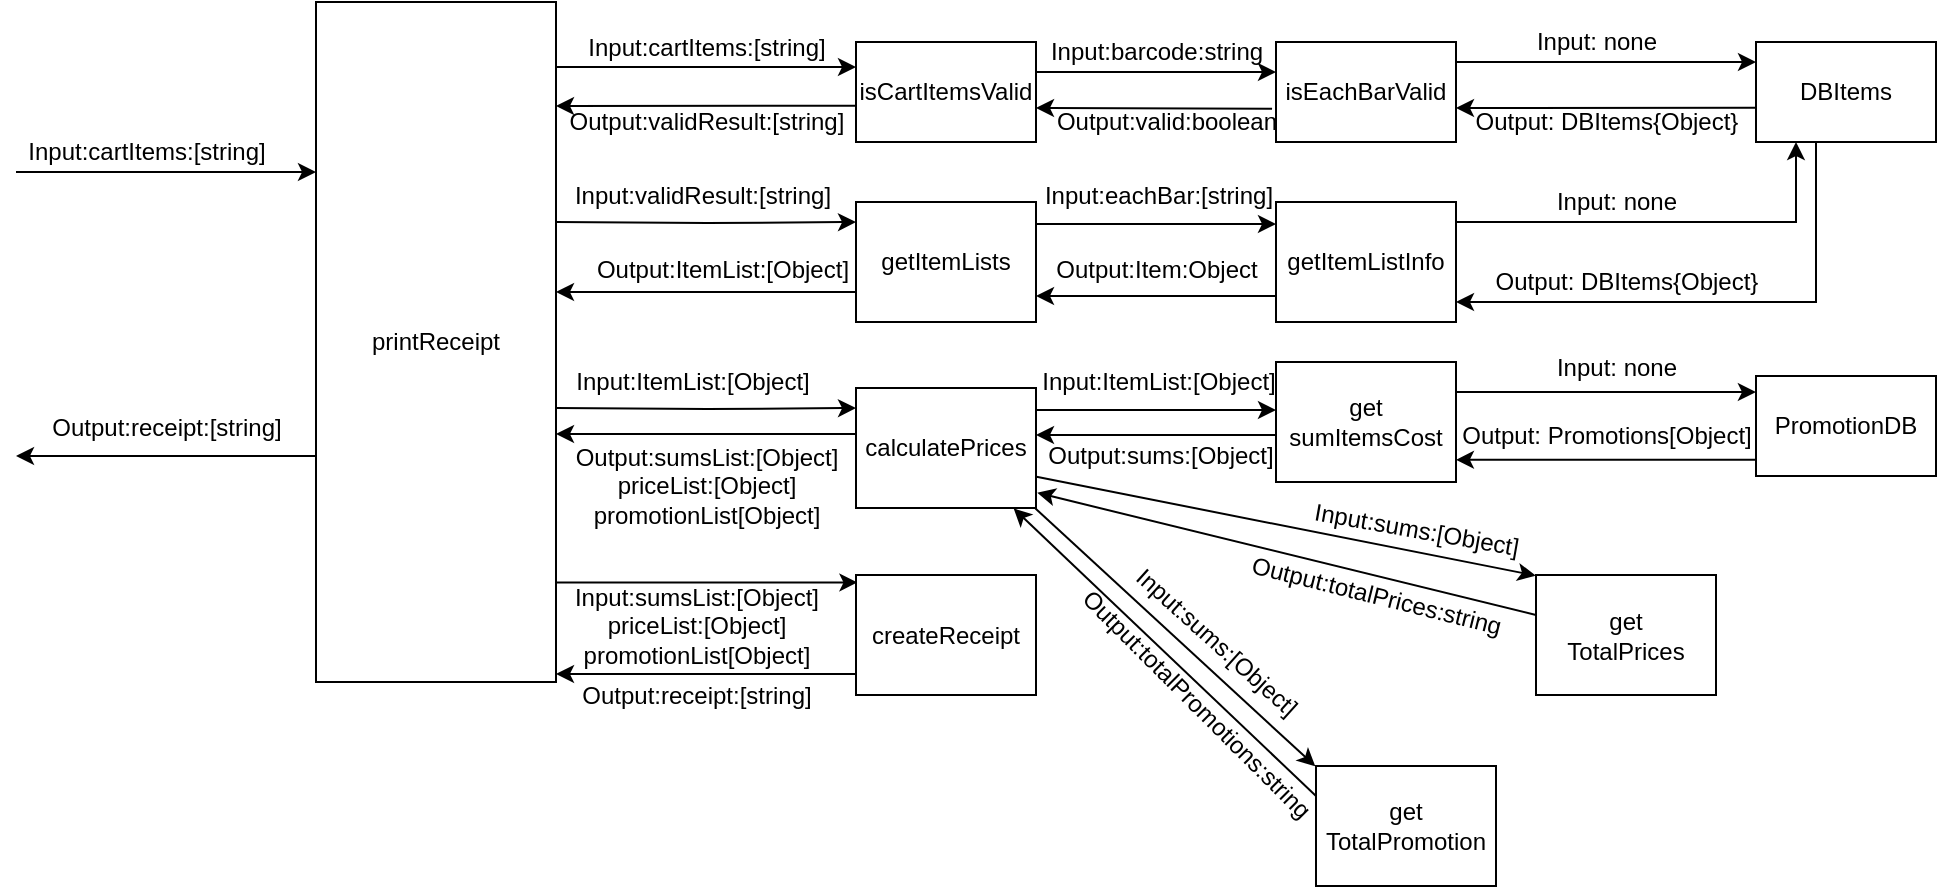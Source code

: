 <mxfile version="10.9.2" type="device"><diagram id="3kXCfjPJ46mTjCOx1Ah0" name="第 1 页"><mxGraphModel dx="1162" dy="596" grid="1" gridSize="10" guides="1" tooltips="1" connect="1" arrows="1" fold="1" page="1" pageScale="1" pageWidth="827" pageHeight="1169" math="0" shadow="0"><root><mxCell id="0"/><mxCell id="1" parent="0"/><mxCell id="XZAsz_UAlqBOR9e5hfz6-28" value="" style="edgeStyle=orthogonalEdgeStyle;rounded=0;orthogonalLoop=1;jettySize=auto;html=1;entryX=0;entryY=0.167;entryDx=0;entryDy=0;entryPerimeter=0;" edge="1" parent="1" target="XZAsz_UAlqBOR9e5hfz6-26"><mxGeometry relative="1" as="geometry"><mxPoint x="280" y="120" as="sourcePoint"/><mxPoint x="360" y="120" as="targetPoint"/></mxGeometry></mxCell><mxCell id="XZAsz_UAlqBOR9e5hfz6-1" value="printReceipt" style="rounded=0;whiteSpace=wrap;html=1;" vertex="1" parent="1"><mxGeometry x="160" y="10" width="120" height="340" as="geometry"/></mxCell><mxCell id="XZAsz_UAlqBOR9e5hfz6-3" value="" style="endArrow=classic;html=1;" edge="1" parent="1"><mxGeometry width="50" height="50" relative="1" as="geometry"><mxPoint x="10" y="95" as="sourcePoint"/><mxPoint x="160" y="95" as="targetPoint"/></mxGeometry></mxCell><mxCell id="XZAsz_UAlqBOR9e5hfz6-4" value="Input:cartItems:[string]" style="text;html=1;resizable=0;autosize=1;align=center;verticalAlign=middle;points=[];fillColor=none;strokeColor=none;rounded=0;" vertex="1" parent="1"><mxGeometry x="10" y="75" width="130" height="20" as="geometry"/></mxCell><mxCell id="XZAsz_UAlqBOR9e5hfz6-11" value="" style="edgeStyle=orthogonalEdgeStyle;rounded=0;orthogonalLoop=1;jettySize=auto;html=1;" edge="1" parent="1"><mxGeometry relative="1" as="geometry"><mxPoint x="520" y="45" as="sourcePoint"/><mxPoint x="640" y="45" as="targetPoint"/></mxGeometry></mxCell><mxCell id="XZAsz_UAlqBOR9e5hfz6-5" value="isCartItemsValid" style="rounded=0;whiteSpace=wrap;html=1;" vertex="1" parent="1"><mxGeometry x="430" y="30" width="90" height="50" as="geometry"/></mxCell><mxCell id="XZAsz_UAlqBOR9e5hfz6-13" value="" style="edgeStyle=orthogonalEdgeStyle;rounded=0;orthogonalLoop=1;jettySize=auto;html=1;" edge="1" parent="1" source="XZAsz_UAlqBOR9e5hfz6-10" target="XZAsz_UAlqBOR9e5hfz6-12"><mxGeometry relative="1" as="geometry"><Array as="points"><mxPoint x="760" y="40"/><mxPoint x="760" y="40"/></Array></mxGeometry></mxCell><mxCell id="XZAsz_UAlqBOR9e5hfz6-10" value="isEachBarValid" style="rounded=0;whiteSpace=wrap;html=1;" vertex="1" parent="1"><mxGeometry x="640" y="30" width="90" height="50" as="geometry"/></mxCell><mxCell id="XZAsz_UAlqBOR9e5hfz6-40" value="" style="edgeStyle=orthogonalEdgeStyle;rounded=0;orthogonalLoop=1;jettySize=auto;html=1;entryX=1;entryY=0.833;entryDx=0;entryDy=0;entryPerimeter=0;" edge="1" parent="1" source="XZAsz_UAlqBOR9e5hfz6-12" target="XZAsz_UAlqBOR9e5hfz6-30"><mxGeometry relative="1" as="geometry"><mxPoint x="925" y="160" as="targetPoint"/><Array as="points"><mxPoint x="910" y="160"/></Array></mxGeometry></mxCell><mxCell id="XZAsz_UAlqBOR9e5hfz6-12" value="DBItems" style="rounded=0;whiteSpace=wrap;html=1;" vertex="1" parent="1"><mxGeometry x="880" y="30" width="90" height="50" as="geometry"/></mxCell><mxCell id="XZAsz_UAlqBOR9e5hfz6-7" value="" style="endArrow=classic;html=1;" edge="1" parent="1"><mxGeometry width="50" height="50" relative="1" as="geometry"><mxPoint x="280.0" y="42.5" as="sourcePoint"/><mxPoint x="430" y="42.5" as="targetPoint"/></mxGeometry></mxCell><mxCell id="XZAsz_UAlqBOR9e5hfz6-8" value="Input:cartItems:[string]" style="text;html=1;resizable=0;autosize=1;align=center;verticalAlign=middle;points=[];fillColor=none;strokeColor=none;rounded=0;" vertex="1" parent="1"><mxGeometry x="290" y="23" width="130" height="20" as="geometry"/></mxCell><mxCell id="XZAsz_UAlqBOR9e5hfz6-14" value="Input:barcode:string" style="text;html=1;resizable=0;autosize=1;align=center;verticalAlign=middle;points=[];fillColor=none;strokeColor=none;rounded=0;" vertex="1" parent="1"><mxGeometry x="520" y="25" width="120" height="20" as="geometry"/></mxCell><mxCell id="XZAsz_UAlqBOR9e5hfz6-16" value="" style="endArrow=classic;html=1;exitX=0;exitY=0.8;exitDx=0;exitDy=0;exitPerimeter=0;" edge="1" parent="1"><mxGeometry width="50" height="50" relative="1" as="geometry"><mxPoint x="880.143" y="62.857" as="sourcePoint"/><mxPoint x="730" y="63" as="targetPoint"/></mxGeometry></mxCell><mxCell id="XZAsz_UAlqBOR9e5hfz6-18" value="Input: none" style="text;html=1;resizable=0;autosize=1;align=center;verticalAlign=middle;points=[];fillColor=none;strokeColor=none;rounded=0;" vertex="1" parent="1"><mxGeometry x="760" y="20" width="80" height="20" as="geometry"/></mxCell><mxCell id="XZAsz_UAlqBOR9e5hfz6-19" value="Output: DBItems{Object}" style="text;html=1;resizable=0;autosize=1;align=center;verticalAlign=middle;points=[];fillColor=none;strokeColor=none;rounded=0;" vertex="1" parent="1"><mxGeometry x="730" y="60" width="150" height="20" as="geometry"/></mxCell><mxCell id="XZAsz_UAlqBOR9e5hfz6-20" value="" style="endArrow=classic;html=1;exitX=-0.022;exitY=0.667;exitDx=0;exitDy=0;exitPerimeter=0;" edge="1" parent="1" source="XZAsz_UAlqBOR9e5hfz6-10"><mxGeometry width="50" height="50" relative="1" as="geometry"><mxPoint x="590" y="63" as="sourcePoint"/><mxPoint x="520" y="63" as="targetPoint"/></mxGeometry></mxCell><mxCell id="XZAsz_UAlqBOR9e5hfz6-23" value="Output:valid:boolean" style="text;html=1;resizable=0;autosize=1;align=center;verticalAlign=middle;points=[];fillColor=none;strokeColor=none;rounded=0;" vertex="1" parent="1"><mxGeometry x="520" y="60" width="130" height="20" as="geometry"/></mxCell><mxCell id="XZAsz_UAlqBOR9e5hfz6-24" value="" style="endArrow=classic;html=1;exitX=-0.001;exitY=0.637;exitDx=0;exitDy=0;exitPerimeter=0;" edge="1" parent="1" source="XZAsz_UAlqBOR9e5hfz6-5"><mxGeometry width="50" height="50" relative="1" as="geometry"><mxPoint x="428.417" y="61.864" as="sourcePoint"/><mxPoint x="280" y="62" as="targetPoint"/></mxGeometry></mxCell><mxCell id="XZAsz_UAlqBOR9e5hfz6-25" value="Output:validResult:[string]" style="text;html=1;resizable=0;autosize=1;align=center;verticalAlign=middle;points=[];fillColor=none;strokeColor=none;rounded=0;" vertex="1" parent="1"><mxGeometry x="280" y="60" width="150" height="20" as="geometry"/></mxCell><mxCell id="XZAsz_UAlqBOR9e5hfz6-36" value="" style="edgeStyle=orthogonalEdgeStyle;rounded=0;orthogonalLoop=1;jettySize=auto;html=1;entryX=0;entryY=0.5;entryDx=0;entryDy=0;" edge="1" parent="1"><mxGeometry relative="1" as="geometry"><mxPoint x="520" y="121" as="sourcePoint"/><mxPoint x="640" y="121" as="targetPoint"/></mxGeometry></mxCell><mxCell id="XZAsz_UAlqBOR9e5hfz6-44" value="" style="edgeStyle=orthogonalEdgeStyle;rounded=0;orthogonalLoop=1;jettySize=auto;html=1;" edge="1" parent="1"><mxGeometry relative="1" as="geometry"><mxPoint x="430" y="155" as="sourcePoint"/><mxPoint x="280" y="155" as="targetPoint"/></mxGeometry></mxCell><mxCell id="XZAsz_UAlqBOR9e5hfz6-26" value="getItemLists" style="rounded=0;whiteSpace=wrap;html=1;" vertex="1" parent="1"><mxGeometry x="430" y="110" width="90" height="60" as="geometry"/></mxCell><mxCell id="XZAsz_UAlqBOR9e5hfz6-38" value="" style="edgeStyle=orthogonalEdgeStyle;rounded=0;orthogonalLoop=1;jettySize=auto;html=1;" edge="1" parent="1" source="XZAsz_UAlqBOR9e5hfz6-30"><mxGeometry relative="1" as="geometry"><mxPoint x="900" y="80" as="targetPoint"/><Array as="points"><mxPoint x="900" y="120"/><mxPoint x="900" y="80"/></Array></mxGeometry></mxCell><mxCell id="XZAsz_UAlqBOR9e5hfz6-30" value="getItemListInfo" style="rounded=0;whiteSpace=wrap;html=1;" vertex="1" parent="1"><mxGeometry x="640" y="110" width="90" height="60" as="geometry"/></mxCell><mxCell id="XZAsz_UAlqBOR9e5hfz6-29" value="Input:validResult:[string]" style="text;html=1;resizable=0;autosize=1;align=center;verticalAlign=middle;points=[];fillColor=none;strokeColor=none;rounded=0;" vertex="1" parent="1"><mxGeometry x="283" y="97" width="140" height="20" as="geometry"/></mxCell><mxCell id="XZAsz_UAlqBOR9e5hfz6-41" value="Output: DBItems{Object}" style="text;html=1;resizable=0;autosize=1;align=center;verticalAlign=middle;points=[];fillColor=none;strokeColor=none;rounded=0;" vertex="1" parent="1"><mxGeometry x="740" y="140" width="150" height="20" as="geometry"/></mxCell><mxCell id="XZAsz_UAlqBOR9e5hfz6-42" value="Input: none" style="text;html=1;resizable=0;autosize=1;align=center;verticalAlign=middle;points=[];fillColor=none;strokeColor=none;rounded=0;" vertex="1" parent="1"><mxGeometry x="770" y="100" width="80" height="20" as="geometry"/></mxCell><mxCell id="XZAsz_UAlqBOR9e5hfz6-45" value="Input:eachBar:[string]" style="text;html=1;resizable=0;autosize=1;align=center;verticalAlign=middle;points=[];fillColor=none;strokeColor=none;rounded=0;" vertex="1" parent="1"><mxGeometry x="516" y="97" width="130" height="20" as="geometry"/></mxCell><mxCell id="XZAsz_UAlqBOR9e5hfz6-46" value="Output:Item:Object" style="text;html=1;resizable=0;autosize=1;align=center;verticalAlign=middle;points=[];fillColor=none;strokeColor=none;rounded=0;" vertex="1" parent="1"><mxGeometry x="520" y="134" width="120" height="20" as="geometry"/></mxCell><mxCell id="XZAsz_UAlqBOR9e5hfz6-47" value="Output:ItemList:[Object]" style="text;html=1;resizable=0;autosize=1;align=center;verticalAlign=middle;points=[];fillColor=none;strokeColor=none;rounded=0;" vertex="1" parent="1"><mxGeometry x="293" y="134" width="140" height="20" as="geometry"/></mxCell><mxCell id="XZAsz_UAlqBOR9e5hfz6-48" value="" style="endArrow=classic;html=1;exitX=0;exitY=0.833;exitDx=0;exitDy=0;exitPerimeter=0;" edge="1" parent="1"><mxGeometry width="50" height="50" relative="1" as="geometry"><mxPoint x="639.953" y="157.047" as="sourcePoint"/><mxPoint x="520" y="157" as="targetPoint"/></mxGeometry></mxCell><mxCell id="XZAsz_UAlqBOR9e5hfz6-51" value="" style="edgeStyle=orthogonalEdgeStyle;rounded=0;orthogonalLoop=1;jettySize=auto;html=1;entryX=0;entryY=0.167;entryDx=0;entryDy=0;entryPerimeter=0;" edge="1" parent="1" target="XZAsz_UAlqBOR9e5hfz6-54"><mxGeometry relative="1" as="geometry"><mxPoint x="280" y="213" as="sourcePoint"/><mxPoint x="360" y="213" as="targetPoint"/></mxGeometry></mxCell><mxCell id="XZAsz_UAlqBOR9e5hfz6-52" value="" style="edgeStyle=orthogonalEdgeStyle;rounded=0;orthogonalLoop=1;jettySize=auto;html=1;entryX=0;entryY=0.5;entryDx=0;entryDy=0;" edge="1" parent="1"><mxGeometry relative="1" as="geometry"><mxPoint x="520" y="214" as="sourcePoint"/><mxPoint x="640" y="214" as="targetPoint"/></mxGeometry></mxCell><mxCell id="XZAsz_UAlqBOR9e5hfz6-53" value="" style="edgeStyle=orthogonalEdgeStyle;rounded=0;orthogonalLoop=1;jettySize=auto;html=1;" edge="1" parent="1"><mxGeometry relative="1" as="geometry"><mxPoint x="430" y="226" as="sourcePoint"/><mxPoint x="280" y="226" as="targetPoint"/></mxGeometry></mxCell><mxCell id="XZAsz_UAlqBOR9e5hfz6-54" value="calculatePrices" style="rounded=0;whiteSpace=wrap;html=1;" vertex="1" parent="1"><mxGeometry x="430" y="203" width="90" height="60" as="geometry"/></mxCell><mxCell id="XZAsz_UAlqBOR9e5hfz6-55" value="Input:ItemList:[Object]" style="text;html=1;resizable=0;autosize=1;align=center;verticalAlign=middle;points=[];fillColor=none;strokeColor=none;rounded=0;" vertex="1" parent="1"><mxGeometry x="283" y="190" width="130" height="20" as="geometry"/></mxCell><mxCell id="XZAsz_UAlqBOR9e5hfz6-56" value="Input:ItemList:[Object]" style="text;html=1;resizable=0;autosize=1;align=center;verticalAlign=middle;points=[];fillColor=none;strokeColor=none;rounded=0;" vertex="1" parent="1"><mxGeometry x="516" y="190" width="130" height="20" as="geometry"/></mxCell><mxCell id="XZAsz_UAlqBOR9e5hfz6-57" value="Output:sums:[Object]" style="text;html=1;resizable=0;autosize=1;align=center;verticalAlign=middle;points=[];fillColor=none;strokeColor=none;rounded=0;" vertex="1" parent="1"><mxGeometry x="517" y="227" width="130" height="20" as="geometry"/></mxCell><mxCell id="XZAsz_UAlqBOR9e5hfz6-58" value="Output:sumsList:[Object]&lt;br&gt;priceList:[Object]&lt;br&gt;promotionList[Object]&lt;br&gt;" style="text;html=1;resizable=0;autosize=1;align=center;verticalAlign=middle;points=[];fillColor=none;strokeColor=none;rounded=0;" vertex="1" parent="1"><mxGeometry x="280" y="227" width="150" height="50" as="geometry"/></mxCell><mxCell id="XZAsz_UAlqBOR9e5hfz6-59" value="" style="endArrow=classic;html=1;exitX=0;exitY=0.833;exitDx=0;exitDy=0;exitPerimeter=0;" edge="1" parent="1"><mxGeometry width="50" height="50" relative="1" as="geometry"><mxPoint x="639.953" y="226.547" as="sourcePoint"/><mxPoint x="520" y="226.5" as="targetPoint"/></mxGeometry></mxCell><mxCell id="XZAsz_UAlqBOR9e5hfz6-60" value="" style="edgeStyle=orthogonalEdgeStyle;rounded=0;orthogonalLoop=1;jettySize=auto;html=1;entryX=0.008;entryY=0.062;entryDx=0;entryDy=0;entryPerimeter=0;" edge="1" parent="1" target="XZAsz_UAlqBOR9e5hfz6-63"><mxGeometry relative="1" as="geometry"><mxPoint x="280" y="306.5" as="sourcePoint"/><mxPoint x="360" y="306.5" as="targetPoint"/><Array as="points"><mxPoint x="280" y="300"/></Array></mxGeometry></mxCell><mxCell id="XZAsz_UAlqBOR9e5hfz6-62" value="" style="edgeStyle=orthogonalEdgeStyle;rounded=0;orthogonalLoop=1;jettySize=auto;html=1;" edge="1" parent="1"><mxGeometry relative="1" as="geometry"><mxPoint x="430" y="346" as="sourcePoint"/><mxPoint x="280" y="346" as="targetPoint"/></mxGeometry></mxCell><mxCell id="XZAsz_UAlqBOR9e5hfz6-63" value="createReceipt" style="rounded=0;whiteSpace=wrap;html=1;" vertex="1" parent="1"><mxGeometry x="430" y="296.5" width="90" height="60" as="geometry"/></mxCell><mxCell id="XZAsz_UAlqBOR9e5hfz6-64" value="Input:sumsList:[Object]&lt;br&gt;priceList:[Object]&lt;br&gt;promotionList[Object]" style="text;html=1;resizable=0;autosize=1;align=center;verticalAlign=middle;points=[];fillColor=none;strokeColor=none;rounded=0;" vertex="1" parent="1"><mxGeometry x="280" y="296.5" width="140" height="50" as="geometry"/></mxCell><mxCell id="XZAsz_UAlqBOR9e5hfz6-67" value="Output:receipt:[string]" style="text;html=1;resizable=0;autosize=1;align=center;verticalAlign=middle;points=[];fillColor=none;strokeColor=none;rounded=0;" vertex="1" parent="1"><mxGeometry x="285" y="346.5" width="130" height="20" as="geometry"/></mxCell><mxCell id="XZAsz_UAlqBOR9e5hfz6-69" value="" style="endArrow=classic;html=1;" edge="1" parent="1"><mxGeometry width="50" height="50" relative="1" as="geometry"><mxPoint x="160" y="237" as="sourcePoint"/><mxPoint x="10" y="237" as="targetPoint"/></mxGeometry></mxCell><mxCell id="XZAsz_UAlqBOR9e5hfz6-70" value="Output:receipt:[string]" style="text;html=1;resizable=0;autosize=1;align=center;verticalAlign=middle;points=[];fillColor=none;strokeColor=none;rounded=0;" vertex="1" parent="1"><mxGeometry x="20" y="213" width="130" height="20" as="geometry"/></mxCell><mxCell id="XZAsz_UAlqBOR9e5hfz6-84" value="" style="edgeStyle=orthogonalEdgeStyle;rounded=0;orthogonalLoop=1;jettySize=auto;html=1;entryX=0;entryY=0.46;entryDx=0;entryDy=0;entryPerimeter=0;" edge="1" parent="1"><mxGeometry relative="1" as="geometry"><mxPoint x="730" y="205.047" as="sourcePoint"/><mxPoint x="879.953" y="205.047" as="targetPoint"/></mxGeometry></mxCell><mxCell id="XZAsz_UAlqBOR9e5hfz6-73" value="get&lt;br&gt;sumItemsCost" style="rounded=0;whiteSpace=wrap;html=1;" vertex="1" parent="1"><mxGeometry x="640" y="190" width="90" height="60" as="geometry"/></mxCell><mxCell id="XZAsz_UAlqBOR9e5hfz6-74" value="get&lt;br&gt;TotalPrices&lt;br&gt;" style="rounded=0;whiteSpace=wrap;html=1;" vertex="1" parent="1"><mxGeometry x="770" y="296.5" width="90" height="60" as="geometry"/></mxCell><mxCell id="XZAsz_UAlqBOR9e5hfz6-75" value="get&lt;br&gt;TotalPromotion" style="rounded=0;whiteSpace=wrap;html=1;" vertex="1" parent="1"><mxGeometry x="660" y="392" width="90" height="60" as="geometry"/></mxCell><mxCell id="XZAsz_UAlqBOR9e5hfz6-76" value="" style="endArrow=classic;html=1;entryX=-0.002;entryY=0.005;entryDx=0;entryDy=0;entryPerimeter=0;exitX=0.025;exitY=1.02;exitDx=0;exitDy=0;exitPerimeter=0;" edge="1" parent="1" source="XZAsz_UAlqBOR9e5hfz6-57" target="XZAsz_UAlqBOR9e5hfz6-74"><mxGeometry width="50" height="50" relative="1" as="geometry"><mxPoint x="517" y="246" as="sourcePoint"/><mxPoint x="639" y="290" as="targetPoint"/></mxGeometry></mxCell><mxCell id="XZAsz_UAlqBOR9e5hfz6-77" value="" style="endArrow=classic;html=1;entryX=1.007;entryY=0.873;entryDx=0;entryDy=0;entryPerimeter=0;exitX=0;exitY=0.333;exitDx=0;exitDy=0;exitPerimeter=0;" edge="1" parent="1" source="XZAsz_UAlqBOR9e5hfz6-74" target="XZAsz_UAlqBOR9e5hfz6-54"><mxGeometry width="50" height="50" relative="1" as="geometry"><mxPoint x="570" y="370" as="sourcePoint"/><mxPoint x="620" y="320" as="targetPoint"/></mxGeometry></mxCell><mxCell id="XZAsz_UAlqBOR9e5hfz6-78" value="" style="endArrow=classic;html=1;exitX=0.997;exitY=1.004;exitDx=0;exitDy=0;exitPerimeter=0;entryX=-0.004;entryY=0.002;entryDx=0;entryDy=0;entryPerimeter=0;" edge="1" parent="1" source="XZAsz_UAlqBOR9e5hfz6-54" target="XZAsz_UAlqBOR9e5hfz6-75"><mxGeometry width="50" height="50" relative="1" as="geometry"><mxPoint x="560" y="390" as="sourcePoint"/><mxPoint x="610" y="340" as="targetPoint"/></mxGeometry></mxCell><mxCell id="XZAsz_UAlqBOR9e5hfz6-79" value="" style="endArrow=classic;html=1;exitX=0;exitY=0.25;exitDx=0;exitDy=0;entryX=0.876;entryY=1.004;entryDx=0;entryDy=0;entryPerimeter=0;" edge="1" parent="1" source="XZAsz_UAlqBOR9e5hfz6-75" target="XZAsz_UAlqBOR9e5hfz6-54"><mxGeometry width="50" height="50" relative="1" as="geometry"><mxPoint x="530" y="390" as="sourcePoint"/><mxPoint x="580" y="340" as="targetPoint"/></mxGeometry></mxCell><mxCell id="XZAsz_UAlqBOR9e5hfz6-82" value="" style="edgeStyle=orthogonalEdgeStyle;rounded=0;orthogonalLoop=1;jettySize=auto;html=1;entryX=1;entryY=0.533;entryDx=0;entryDy=0;entryPerimeter=0;" edge="1" parent="1"><mxGeometry relative="1" as="geometry"><mxPoint x="880" y="238.907" as="sourcePoint"/><mxPoint x="729.953" y="238.907" as="targetPoint"/></mxGeometry></mxCell><mxCell id="XZAsz_UAlqBOR9e5hfz6-80" value="PromotionDB" style="rounded=0;whiteSpace=wrap;html=1;" vertex="1" parent="1"><mxGeometry x="880" y="197" width="90" height="50" as="geometry"/></mxCell><mxCell id="XZAsz_UAlqBOR9e5hfz6-85" value="Input: none" style="text;html=1;resizable=0;autosize=1;align=center;verticalAlign=middle;points=[];fillColor=none;strokeColor=none;rounded=0;" vertex="1" parent="1"><mxGeometry x="770" y="183" width="80" height="20" as="geometry"/></mxCell><mxCell id="XZAsz_UAlqBOR9e5hfz6-88" value="Output: Promotions[Object]" style="text;html=1;resizable=0;autosize=1;align=center;verticalAlign=middle;points=[];fillColor=none;strokeColor=none;rounded=0;" vertex="1" parent="1"><mxGeometry x="725" y="217" width="160" height="20" as="geometry"/></mxCell><mxCell id="XZAsz_UAlqBOR9e5hfz6-91" value="Input:sums:[Object]" style="text;html=1;resizable=0;autosize=1;align=center;verticalAlign=middle;points=[];fillColor=none;strokeColor=none;rounded=0;rotation=10;" vertex="1" parent="1"><mxGeometry x="650" y="263.5" width="120" height="20" as="geometry"/></mxCell><mxCell id="XZAsz_UAlqBOR9e5hfz6-92" value="Output:totalPrices:string" style="text;html=1;resizable=0;autosize=1;align=center;verticalAlign=middle;points=[];fillColor=none;strokeColor=none;rounded=0;rotation=14;" vertex="1" parent="1"><mxGeometry x="620" y="296.5" width="140" height="20" as="geometry"/></mxCell><mxCell id="XZAsz_UAlqBOR9e5hfz6-93" value="Input:sums:[Object]" style="text;html=1;resizable=0;autosize=1;align=center;verticalAlign=middle;points=[];fillColor=none;strokeColor=none;rounded=0;rotation=42;" vertex="1" parent="1"><mxGeometry x="550" y="320" width="120" height="20" as="geometry"/></mxCell><mxCell id="XZAsz_UAlqBOR9e5hfz6-94" value="Output:totalPromotions:string" style="text;html=1;resizable=0;autosize=1;align=center;verticalAlign=middle;points=[];fillColor=none;strokeColor=none;rounded=0;rotation=45;" vertex="1" parent="1"><mxGeometry x="515" y="351" width="170" height="20" as="geometry"/></mxCell></root></mxGraphModel></diagram></mxfile>